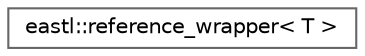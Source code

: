 digraph "类继承关系图"
{
 // LATEX_PDF_SIZE
  bgcolor="transparent";
  edge [fontname=Helvetica,fontsize=10,labelfontname=Helvetica,labelfontsize=10];
  node [fontname=Helvetica,fontsize=10,shape=box,height=0.2,width=0.4];
  rankdir="LR";
  Node0 [id="Node000000",label="eastl::reference_wrapper\< T \>",height=0.2,width=0.4,color="grey40", fillcolor="white", style="filled",URL="$classeastl_1_1reference__wrapper.html",tooltip="reference_wrapper"];
}
